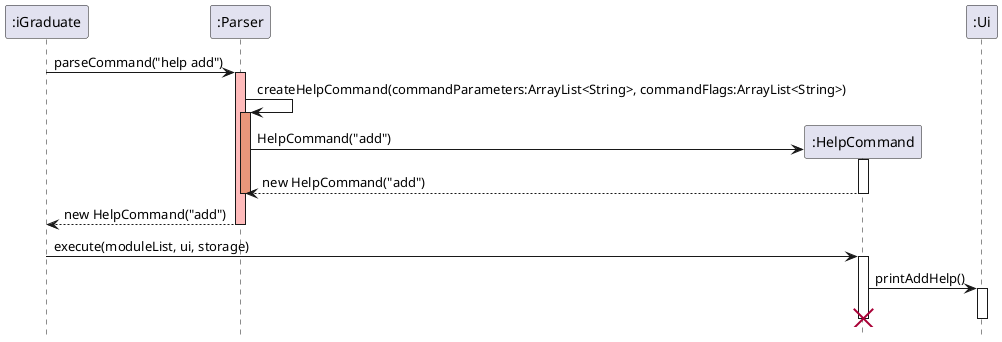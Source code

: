 @startuml
hide footbox

participant ":iGraduate" as iGraduate
participant ":Parser" as Parser
participant ":HelpCommand" as HelpCommand
participant ":Ui" as Ui

iGraduate -> Parser: parseCommand("help add")
activate Parser #FFBBBB

Parser -> Parser: createHelpCommand(commandParameters:ArrayList<String>, commandFlags:ArrayList<String>)
activate Parser #DarkSalmon

create HelpCommand
Parser -> HelpCommand: HelpCommand("add")
activate HelpCommand
HelpCommand --> Parser: new HelpCommand("add")
deactivate HelpCommand
deactivate Parser

Parser --> iGraduate: new HelpCommand("add")
deactivate Parser

iGraduate -> HelpCommand: execute(moduleList, ui, storage)
activate HelpCommand

HelpCommand -> Ui: printAddHelp()
activate Ui
deactivate Ui

destroy HelpCommand

@enduml